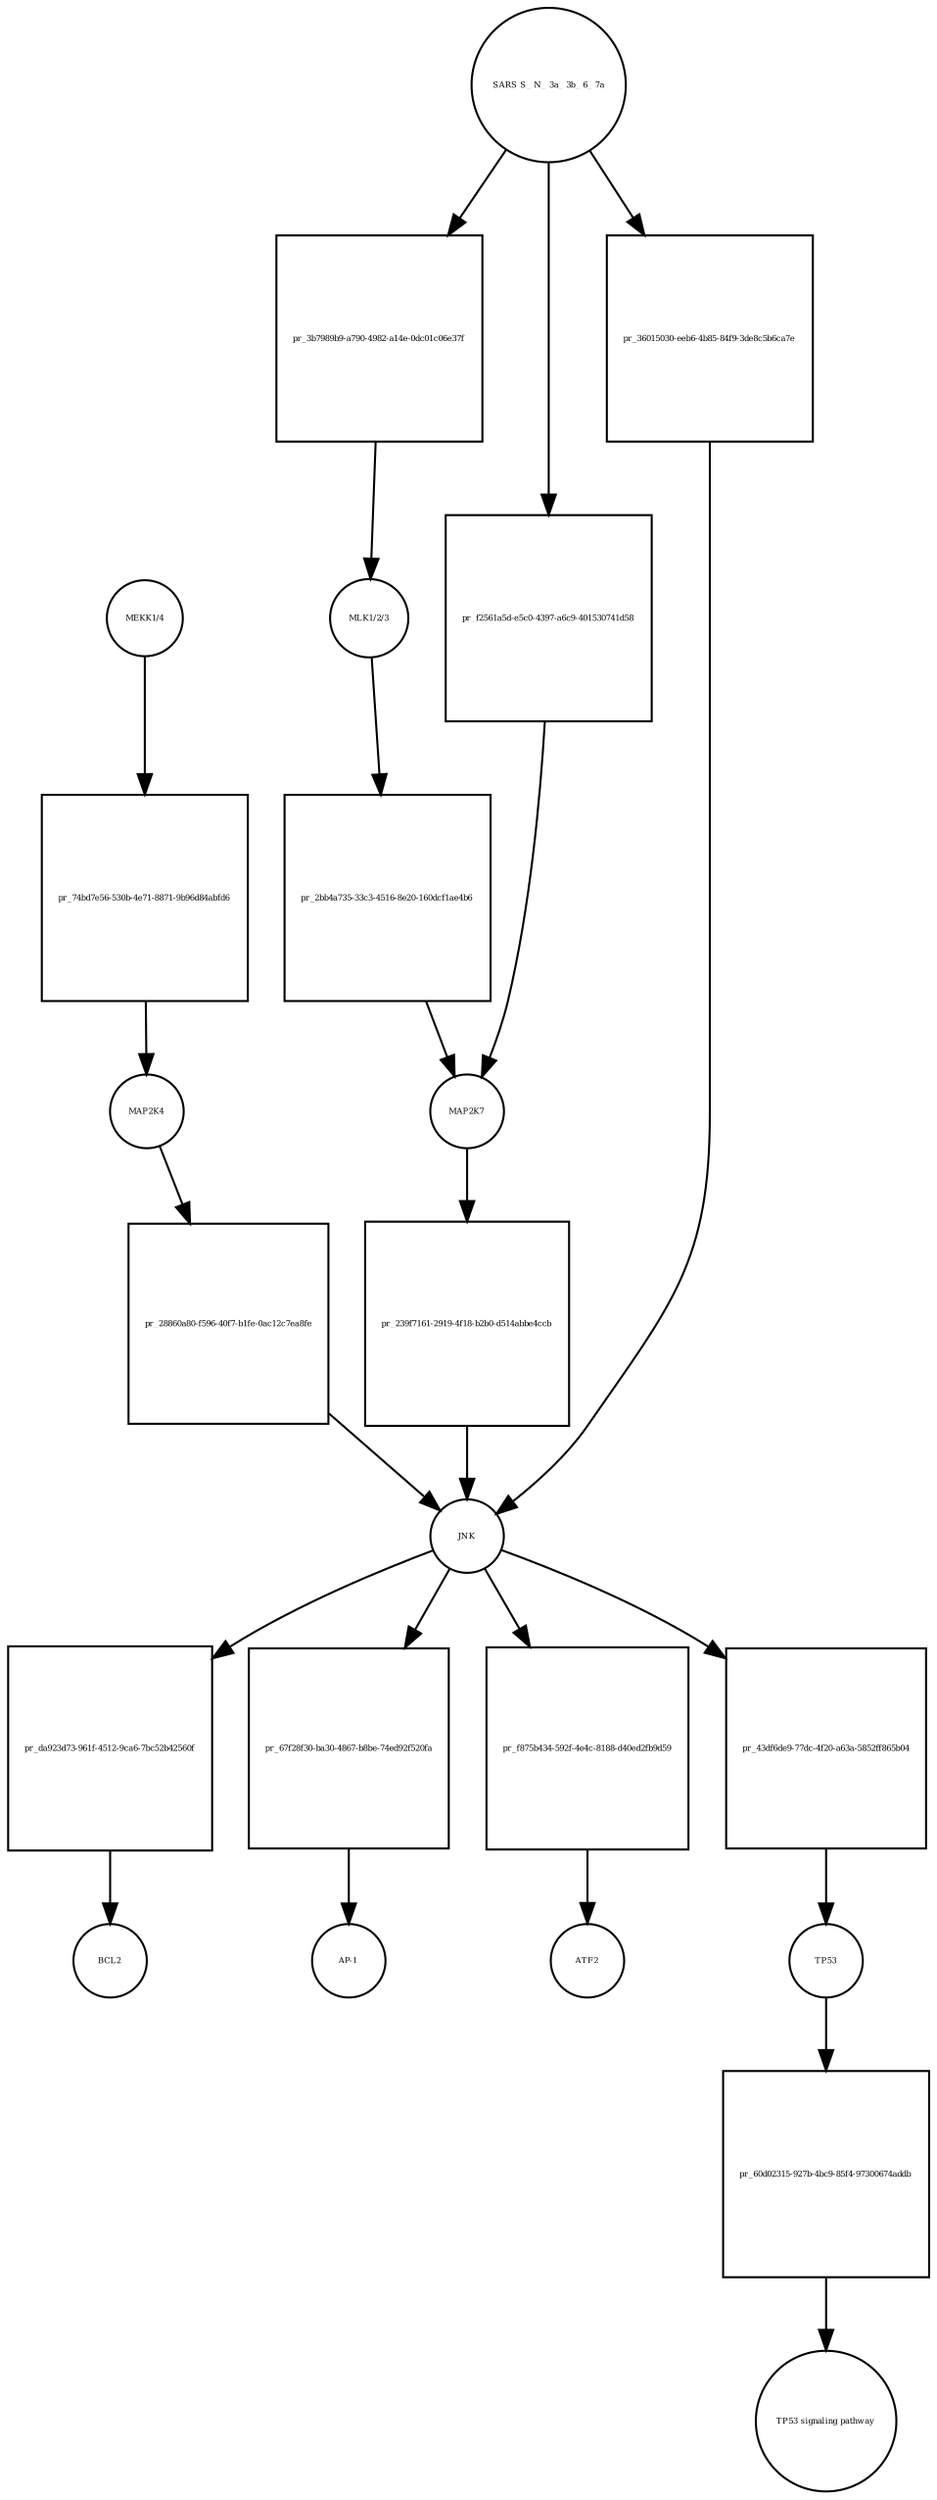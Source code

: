 strict digraph  {
"MEKK1/4" [annotation="", bipartite=0, cls=complex, fontsize=4, label="MEKK1/4", shape=circle];
"pr_74bd7e56-530b-4e71-8871-9b96d84abfd6" [annotation="", bipartite=1, cls=process, fontsize=4, label="pr_74bd7e56-530b-4e71-8871-9b96d84abfd6", shape=square];
MAP2K4 [annotation=urn_miriam_uniprot_P45985, bipartite=0, cls=macromolecule, fontsize=4, label=MAP2K4, shape=circle];
"MLK1/2/3" [annotation="", bipartite=0, cls=complex, fontsize=4, label="MLK1/2/3", shape=circle];
"pr_2bb4a735-33c3-4516-8e20-160dcf1ae4b6" [annotation="", bipartite=1, cls=process, fontsize=4, label="pr_2bb4a735-33c3-4516-8e20-160dcf1ae4b6", shape=square];
MAP2K7 [annotation=urn_miriam_uniprot_O14733, bipartite=0, cls=macromolecule, fontsize=4, label=MAP2K7, shape=circle];
"pr_28860a80-f596-40f7-b1fe-0ac12c7ea8fe" [annotation="", bipartite=1, cls=process, fontsize=4, label="pr_28860a80-f596-40f7-b1fe-0ac12c7ea8fe", shape=square];
JNK [annotation="", bipartite=0, cls=complex, fontsize=4, label=JNK, shape=circle];
"pr_239f7161-2919-4f18-b2b0-d514abbe4ccb" [annotation="", bipartite=1, cls=process, fontsize=4, label="pr_239f7161-2919-4f18-b2b0-d514abbe4ccb", shape=square];
"pr_da923d73-961f-4512-9ca6-7bc52b42560f" [annotation="", bipartite=1, cls=process, fontsize=4, label="pr_da923d73-961f-4512-9ca6-7bc52b42560f", shape=square];
BCL2 [annotation=urn_miriam_uniprot_P10415, bipartite=0, cls=macromolecule, fontsize=4, label=BCL2, shape=circle];
"pr_67f28f30-ba30-4867-b8be-74ed92f520fa" [annotation="", bipartite=1, cls=process, fontsize=4, label="pr_67f28f30-ba30-4867-b8be-74ed92f520fa", shape=square];
"AP-1" [annotation="", bipartite=0, cls=complex, fontsize=4, label="AP-1", shape=circle];
"SARS S_ N_ 3a_ 3b_ 6_ 7a" [annotation="", bipartite=0, cls=macromolecule, fontsize=4, label="SARS S_ N_ 3a_ 3b_ 6_ 7a", shape=circle];
"pr_3b7989b9-a790-4982-a14e-0dc01c06e37f" [annotation="", bipartite=1, cls=process, fontsize=4, label="pr_3b7989b9-a790-4982-a14e-0dc01c06e37f", shape=square];
"pr_f875b434-592f-4e4c-8188-d40ed2fb9d59" [annotation="", bipartite=1, cls=process, fontsize=4, label="pr_f875b434-592f-4e4c-8188-d40ed2fb9d59", shape=square];
ATF2 [annotation=urn_miriam_uniprot_P15336, bipartite=0, cls=macromolecule, fontsize=4, label=ATF2, shape=circle];
"pr_43df6de9-77dc-4f20-a63a-5852ff865b04" [annotation="", bipartite=1, cls=process, fontsize=4, label="pr_43df6de9-77dc-4f20-a63a-5852ff865b04", shape=square];
TP53 [annotation=urn_miriam_uniprot_P04637, bipartite=0, cls=macromolecule, fontsize=4, label=TP53, shape=circle];
"pr_60d02315-927b-4bc9-85f4-97300674addb" [annotation="", bipartite=1, cls=process, fontsize=4, label="pr_60d02315-927b-4bc9-85f4-97300674addb", shape=square];
"TP53 signaling pathway" [annotation="", bipartite=0, cls="unspecified entity", fontsize=4, label="TP53 signaling pathway", shape=circle];
"pr_f2561a5d-e5c0-4397-a6c9-401530741d58" [annotation="", bipartite=1, cls=process, fontsize=4, label="pr_f2561a5d-e5c0-4397-a6c9-401530741d58", shape=square];
"pr_36015030-eeb6-4b85-84f9-3de8c5b6ca7e" [annotation="", bipartite=1, cls=process, fontsize=4, label="pr_36015030-eeb6-4b85-84f9-3de8c5b6ca7e", shape=square];
"MEKK1/4" -> "pr_74bd7e56-530b-4e71-8871-9b96d84abfd6"  [annotation="", interaction_type=consumption];
"pr_74bd7e56-530b-4e71-8871-9b96d84abfd6" -> MAP2K4  [annotation="", interaction_type=production];
MAP2K4 -> "pr_28860a80-f596-40f7-b1fe-0ac12c7ea8fe"  [annotation="", interaction_type=consumption];
"MLK1/2/3" -> "pr_2bb4a735-33c3-4516-8e20-160dcf1ae4b6"  [annotation="", interaction_type=consumption];
"pr_2bb4a735-33c3-4516-8e20-160dcf1ae4b6" -> MAP2K7  [annotation="", interaction_type=production];
MAP2K7 -> "pr_239f7161-2919-4f18-b2b0-d514abbe4ccb"  [annotation="", interaction_type=consumption];
"pr_28860a80-f596-40f7-b1fe-0ac12c7ea8fe" -> JNK  [annotation="", interaction_type=production];
JNK -> "pr_da923d73-961f-4512-9ca6-7bc52b42560f"  [annotation="", interaction_type=consumption];
JNK -> "pr_67f28f30-ba30-4867-b8be-74ed92f520fa"  [annotation="", interaction_type=consumption];
JNK -> "pr_f875b434-592f-4e4c-8188-d40ed2fb9d59"  [annotation="", interaction_type=consumption];
JNK -> "pr_43df6de9-77dc-4f20-a63a-5852ff865b04"  [annotation="", interaction_type=consumption];
"pr_239f7161-2919-4f18-b2b0-d514abbe4ccb" -> JNK  [annotation="", interaction_type=production];
"pr_da923d73-961f-4512-9ca6-7bc52b42560f" -> BCL2  [annotation="", interaction_type=production];
"pr_67f28f30-ba30-4867-b8be-74ed92f520fa" -> "AP-1"  [annotation="", interaction_type=production];
"SARS S_ N_ 3a_ 3b_ 6_ 7a" -> "pr_3b7989b9-a790-4982-a14e-0dc01c06e37f"  [annotation="", interaction_type=consumption];
"SARS S_ N_ 3a_ 3b_ 6_ 7a" -> "pr_f2561a5d-e5c0-4397-a6c9-401530741d58"  [annotation="", interaction_type=consumption];
"SARS S_ N_ 3a_ 3b_ 6_ 7a" -> "pr_36015030-eeb6-4b85-84f9-3de8c5b6ca7e"  [annotation="", interaction_type=consumption];
"pr_3b7989b9-a790-4982-a14e-0dc01c06e37f" -> "MLK1/2/3"  [annotation="", interaction_type=production];
"pr_f875b434-592f-4e4c-8188-d40ed2fb9d59" -> ATF2  [annotation="", interaction_type=production];
"pr_43df6de9-77dc-4f20-a63a-5852ff865b04" -> TP53  [annotation="", interaction_type=production];
TP53 -> "pr_60d02315-927b-4bc9-85f4-97300674addb"  [annotation="", interaction_type=consumption];
"pr_60d02315-927b-4bc9-85f4-97300674addb" -> "TP53 signaling pathway"  [annotation="", interaction_type=production];
"pr_f2561a5d-e5c0-4397-a6c9-401530741d58" -> MAP2K7  [annotation="", interaction_type=production];
"pr_36015030-eeb6-4b85-84f9-3de8c5b6ca7e" -> JNK  [annotation="", interaction_type=production];
}
